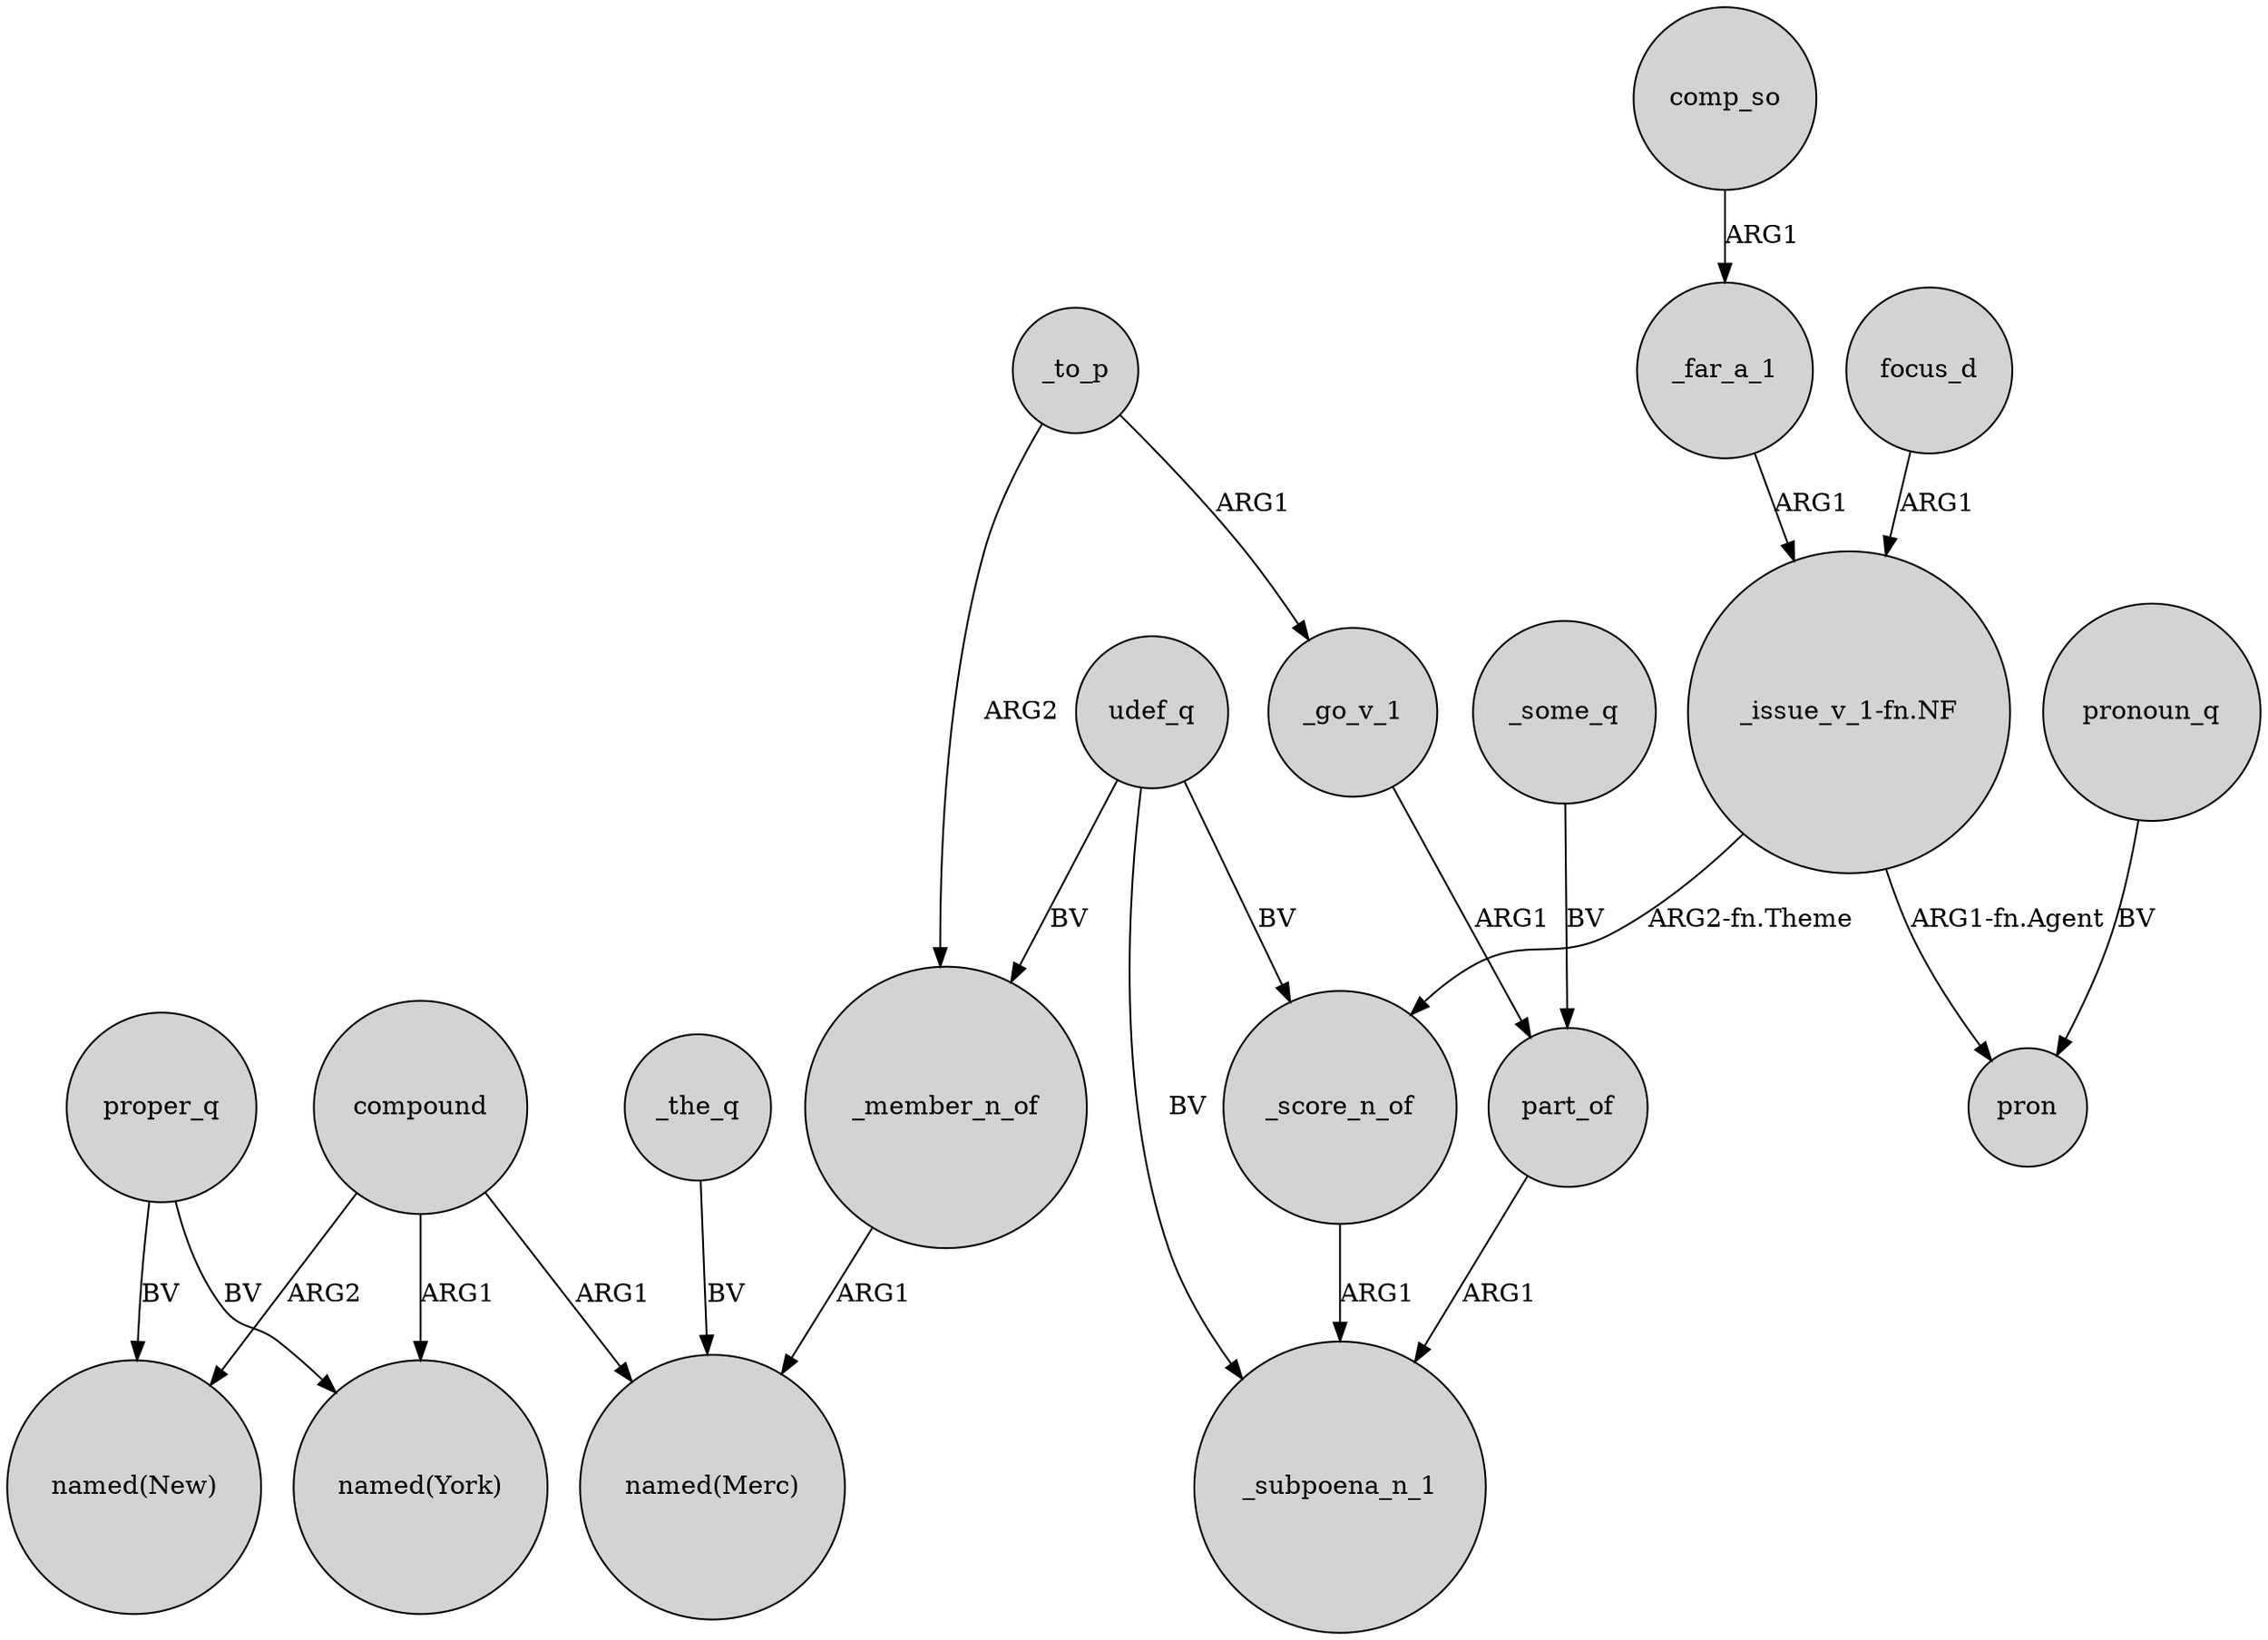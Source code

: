 digraph {
	node [shape=circle style=filled]
	compound -> "named(New)" [label=ARG2]
	compound -> "named(Merc)" [label=ARG1]
	proper_q -> "named(New)" [label=BV]
	_the_q -> "named(Merc)" [label=BV]
	_far_a_1 -> "_issue_v_1-fn.NF" [label=ARG1]
	comp_so -> _far_a_1 [label=ARG1]
	_some_q -> part_of [label=BV]
	_score_n_of -> _subpoena_n_1 [label=ARG1]
	"_issue_v_1-fn.NF" -> pron [label="ARG1-fn.Agent"]
	pronoun_q -> pron [label=BV]
	part_of -> _subpoena_n_1 [label=ARG1]
	compound -> "named(York)" [label=ARG1]
	_member_n_of -> "named(Merc)" [label=ARG1]
	_to_p -> _go_v_1 [label=ARG1]
	udef_q -> _member_n_of [label=BV]
	"_issue_v_1-fn.NF" -> _score_n_of [label="ARG2-fn.Theme"]
	_go_v_1 -> part_of [label=ARG1]
	_to_p -> _member_n_of [label=ARG2]
	udef_q -> _score_n_of [label=BV]
	udef_q -> _subpoena_n_1 [label=BV]
	proper_q -> "named(York)" [label=BV]
	focus_d -> "_issue_v_1-fn.NF" [label=ARG1]
}
